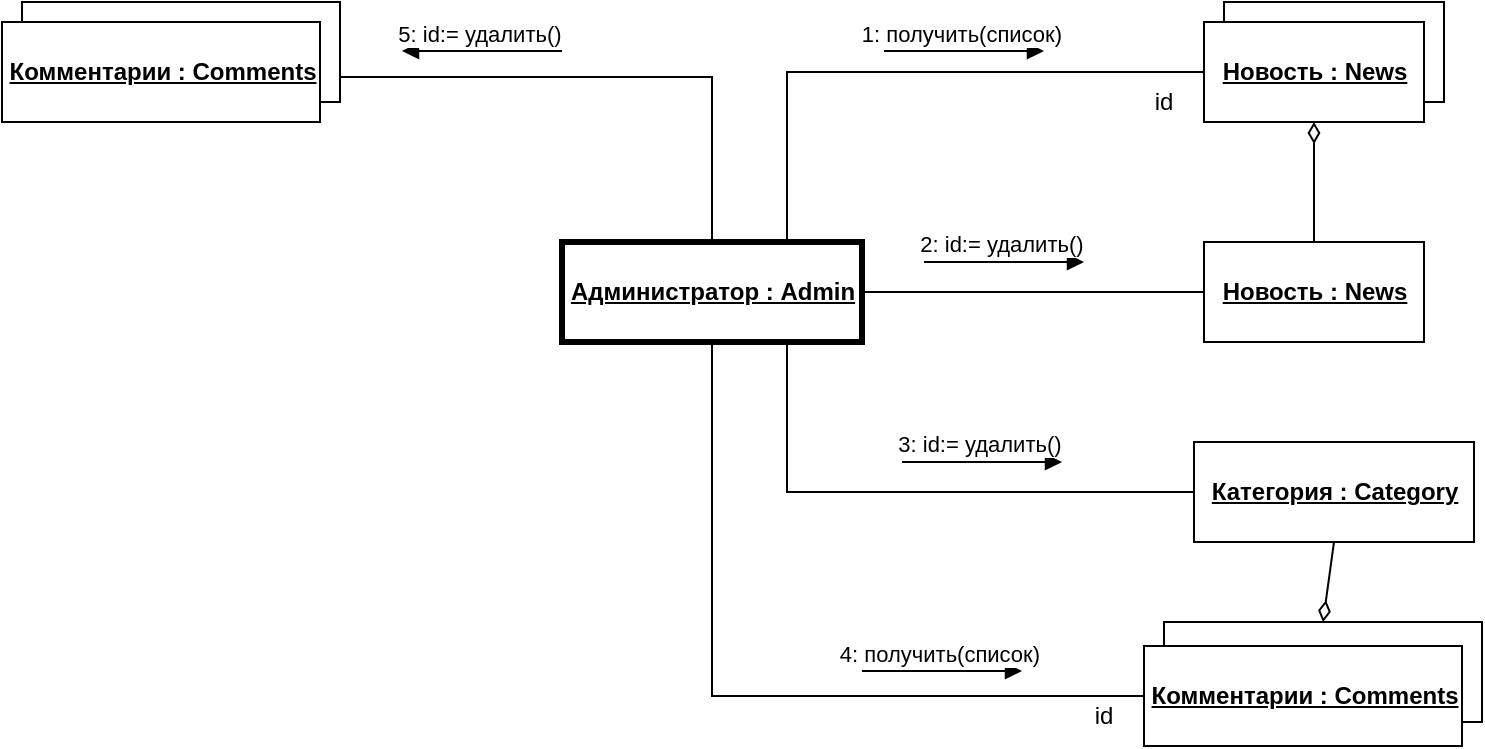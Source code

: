 <mxfile version="15.8.9" type="device" pages="2"><diagram id="baVLAB8rffz9o6bwo0Hq" name="CooperationDiagram"><mxGraphModel dx="1422" dy="1621" grid="1" gridSize="10" guides="1" tooltips="1" connect="1" arrows="1" fold="1" page="1" pageScale="1" pageWidth="1169" pageHeight="827" math="0" shadow="0"><root><mxCell id="0"/><mxCell id="1" parent="0"/><mxCell id="caHb1KrVgC__kP508ZXc-2" value="&lt;u&gt;&lt;b&gt;Администратор : Admin&lt;/b&gt;&lt;/u&gt;" style="html=1;strokeWidth=3;" parent="1" vertex="1"><mxGeometry x="510" y="-640" width="150" height="50" as="geometry"/></mxCell><mxCell id="caHb1KrVgC__kP508ZXc-4" value="&lt;u&gt;&lt;b&gt;Новость : News&lt;/b&gt;&lt;/u&gt;" style="html=1;strokeWidth=1;" parent="1" vertex="1"><mxGeometry x="831" y="-640" width="110" height="50" as="geometry"/></mxCell><mxCell id="caHb1KrVgC__kP508ZXc-5" value="" style="endArrow=none;html=1;endSize=12;startArrow=none;startSize=14;startFill=0;edgeStyle=orthogonalEdgeStyle;align=center;verticalAlign=bottom;endFill=0;rounded=0;exitX=1;exitY=0.5;exitDx=0;exitDy=0;entryX=0;entryY=0.5;entryDx=0;entryDy=0;" parent="1" source="caHb1KrVgC__kP508ZXc-2" target="caHb1KrVgC__kP508ZXc-4" edge="1"><mxGeometry y="3" relative="1" as="geometry"><mxPoint x="661" y="-615.5" as="sourcePoint"/><mxPoint x="821" y="-615.5" as="targetPoint"/></mxGeometry></mxCell><mxCell id="caHb1KrVgC__kP508ZXc-6" value="2: id:= удалить()&amp;nbsp;" style="html=1;verticalAlign=bottom;endArrow=block;rounded=0;" parent="1" edge="1"><mxGeometry width="80" relative="1" as="geometry"><mxPoint x="691" y="-630" as="sourcePoint"/><mxPoint x="771" y="-630" as="targetPoint"/></mxGeometry></mxCell><mxCell id="caHb1KrVgC__kP508ZXc-7" value="Object" style="html=1;strokeWidth=1;" parent="1" vertex="1"><mxGeometry x="841" y="-760" width="110" height="50" as="geometry"/></mxCell><mxCell id="caHb1KrVgC__kP508ZXc-8" value="&lt;b&gt;&lt;u&gt;Новость : News&lt;/u&gt;&lt;/b&gt;" style="html=1;strokeWidth=1;" parent="1" vertex="1"><mxGeometry x="831" y="-750" width="110" height="50" as="geometry"/></mxCell><mxCell id="caHb1KrVgC__kP508ZXc-9" value="" style="endArrow=none;html=1;endSize=12;startArrow=none;startSize=14;startFill=0;edgeStyle=orthogonalEdgeStyle;align=center;verticalAlign=bottom;endFill=0;rounded=0;exitX=0.75;exitY=0;exitDx=0;exitDy=0;entryX=0;entryY=0.5;entryDx=0;entryDy=0;" parent="1" source="caHb1KrVgC__kP508ZXc-2" target="caHb1KrVgC__kP508ZXc-8" edge="1"><mxGeometry y="3" relative="1" as="geometry"><mxPoint x="571" y="-725.5" as="sourcePoint"/><mxPoint x="762" y="-725.5" as="targetPoint"/></mxGeometry></mxCell><mxCell id="caHb1KrVgC__kP508ZXc-16" value="1: получить(список)&amp;nbsp;" style="html=1;verticalAlign=bottom;endArrow=block;rounded=0;" parent="1" edge="1"><mxGeometry width="80" relative="1" as="geometry"><mxPoint x="671" y="-735.5" as="sourcePoint"/><mxPoint x="751" y="-735.5" as="targetPoint"/></mxGeometry></mxCell><mxCell id="caHb1KrVgC__kP508ZXc-17" value="&lt;u&gt;&lt;b&gt;Категория : Category&lt;/b&gt;&lt;/u&gt;" style="html=1;strokeWidth=1;" parent="1" vertex="1"><mxGeometry x="826" y="-540" width="140" height="50" as="geometry"/></mxCell><mxCell id="caHb1KrVgC__kP508ZXc-18" value="" style="endArrow=none;startArrow=diamondThin;endFill=0;startFill=0;html=1;verticalAlign=bottom;labelBackgroundColor=none;strokeWidth=1;startSize=8;endSize=8;rounded=0;exitX=0.5;exitY=1;exitDx=0;exitDy=0;entryX=0.5;entryY=0;entryDx=0;entryDy=0;" parent="1" source="caHb1KrVgC__kP508ZXc-8" target="caHb1KrVgC__kP508ZXc-4" edge="1"><mxGeometry width="160" relative="1" as="geometry"><mxPoint x="1011" y="-700" as="sourcePoint"/><mxPoint x="1171" y="-700" as="targetPoint"/></mxGeometry></mxCell><mxCell id="caHb1KrVgC__kP508ZXc-19" value="" style="html=1;strokeWidth=1;" parent="1" vertex="1"><mxGeometry x="811" y="-450" width="159" height="50" as="geometry"/></mxCell><mxCell id="caHb1KrVgC__kP508ZXc-21" value="&lt;b&gt;&lt;u&gt;Комментарии : Comments&lt;/u&gt;&lt;/b&gt;" style="html=1;strokeWidth=1;" parent="1" vertex="1"><mxGeometry x="801" y="-438" width="159" height="50" as="geometry"/></mxCell><mxCell id="caHb1KrVgC__kP508ZXc-22" value="" style="endArrow=none;html=1;endSize=12;startArrow=none;startSize=14;startFill=0;edgeStyle=orthogonalEdgeStyle;align=center;verticalAlign=bottom;endFill=0;rounded=0;exitX=0.5;exitY=1;exitDx=0;exitDy=0;entryX=0;entryY=0.5;entryDx=0;entryDy=0;" parent="1" source="caHb1KrVgC__kP508ZXc-2" target="caHb1KrVgC__kP508ZXc-21" edge="1"><mxGeometry y="3" relative="1" as="geometry"><mxPoint x="570" y="-460" as="sourcePoint"/><mxPoint x="761" y="-460" as="targetPoint"/></mxGeometry></mxCell><mxCell id="caHb1KrVgC__kP508ZXc-23" value="" style="endArrow=none;html=1;endSize=12;startArrow=none;startSize=14;startFill=0;edgeStyle=orthogonalEdgeStyle;align=center;verticalAlign=bottom;endFill=0;rounded=0;exitX=0.75;exitY=1;exitDx=0;exitDy=0;entryX=0;entryY=0.5;entryDx=0;entryDy=0;" parent="1" source="caHb1KrVgC__kP508ZXc-2" target="caHb1KrVgC__kP508ZXc-17" edge="1"><mxGeometry y="3" relative="1" as="geometry"><mxPoint x="620" y="-520" as="sourcePoint"/><mxPoint x="811" y="-520" as="targetPoint"/></mxGeometry></mxCell><mxCell id="caHb1KrVgC__kP508ZXc-24" value="3: id:= удалить()&amp;nbsp;" style="html=1;verticalAlign=bottom;endArrow=block;rounded=0;" parent="1" edge="1"><mxGeometry width="80" relative="1" as="geometry"><mxPoint x="680" y="-530" as="sourcePoint"/><mxPoint x="760" y="-530" as="targetPoint"/></mxGeometry></mxCell><mxCell id="caHb1KrVgC__kP508ZXc-25" value="" style="endArrow=none;startArrow=diamondThin;endFill=0;startFill=0;html=1;verticalAlign=bottom;labelBackgroundColor=none;strokeWidth=1;startSize=8;endSize=8;rounded=0;exitX=0.5;exitY=0;exitDx=0;exitDy=0;entryX=0.5;entryY=1;entryDx=0;entryDy=0;" parent="1" source="caHb1KrVgC__kP508ZXc-19" target="caHb1KrVgC__kP508ZXc-17" edge="1"><mxGeometry width="160" relative="1" as="geometry"><mxPoint x="1070" y="-510" as="sourcePoint"/><mxPoint x="1070" y="-450" as="targetPoint"/></mxGeometry></mxCell><mxCell id="caHb1KrVgC__kP508ZXc-26" value="id" style="text;html=1;strokeColor=none;fillColor=none;align=center;verticalAlign=middle;whiteSpace=wrap;rounded=0;" parent="1" vertex="1"><mxGeometry x="791" y="-720" width="40" height="20" as="geometry"/></mxCell><mxCell id="caHb1KrVgC__kP508ZXc-30" value="id" style="text;html=1;strokeColor=none;fillColor=none;align=center;verticalAlign=middle;whiteSpace=wrap;rounded=0;" parent="1" vertex="1"><mxGeometry x="761" y="-413" width="40" height="20" as="geometry"/></mxCell><mxCell id="caHb1KrVgC__kP508ZXc-31" value="4: получить(список)&amp;nbsp;" style="html=1;verticalAlign=bottom;endArrow=block;rounded=0;" parent="1" edge="1"><mxGeometry width="80" relative="1" as="geometry"><mxPoint x="660" y="-425.5" as="sourcePoint"/><mxPoint x="740" y="-425.5" as="targetPoint"/></mxGeometry></mxCell><mxCell id="caHb1KrVgC__kP508ZXc-32" value="" style="html=1;strokeWidth=1;" parent="1" vertex="1"><mxGeometry x="240" y="-760" width="159" height="50" as="geometry"/></mxCell><mxCell id="caHb1KrVgC__kP508ZXc-33" value="&lt;b&gt;&lt;u&gt;Комментарии : Comments&lt;/u&gt;&lt;/b&gt;" style="html=1;strokeWidth=1;" parent="1" vertex="1"><mxGeometry x="230" y="-750" width="159" height="50" as="geometry"/></mxCell><mxCell id="caHb1KrVgC__kP508ZXc-34" value="" style="endArrow=none;html=1;endSize=12;startArrow=none;startSize=14;startFill=0;edgeStyle=orthogonalEdgeStyle;align=center;verticalAlign=bottom;endFill=0;rounded=0;entryX=0.5;entryY=0;entryDx=0;entryDy=0;exitX=1;exitY=0.75;exitDx=0;exitDy=0;" parent="1" source="caHb1KrVgC__kP508ZXc-32" target="caHb1KrVgC__kP508ZXc-2" edge="1"><mxGeometry y="3" relative="1" as="geometry"><mxPoint x="400" y="-730" as="sourcePoint"/><mxPoint x="461" y="-515.5" as="targetPoint"/></mxGeometry></mxCell><mxCell id="caHb1KrVgC__kP508ZXc-37" value="5: id:= удалить()&amp;nbsp;" style="html=1;verticalAlign=bottom;endArrow=block;rounded=0;" parent="1" edge="1"><mxGeometry width="80" relative="1" as="geometry"><mxPoint x="510" y="-735.5" as="sourcePoint"/><mxPoint x="430" y="-735.5" as="targetPoint"/><mxPoint as="offset"/></mxGeometry></mxCell></root></mxGraphModel></diagram><diagram id="LPQVR3h2Jr5hnPekgFR8" name="DeploymentDiagram"><mxGraphModel dx="1422" dy="794" grid="1" gridSize="10" guides="1" tooltips="1" connect="1" arrows="1" fold="1" page="1" pageScale="1" pageWidth="1169" pageHeight="827" math="0" shadow="0"><root><mxCell id="rBf0vFK2JWdFZDXkR3l2-0"/><mxCell id="rBf0vFK2JWdFZDXkR3l2-1" parent="rBf0vFK2JWdFZDXkR3l2-0"/><mxCell id="wKSfjcMXf_ahzIrBqs2E-0" value="&lt;span&gt;AuthorRest&lt;/span&gt;" style="shape=umlLifeline;perimeter=lifelinePerimeter;whiteSpace=wrap;html=1;container=1;collapsible=0;recursiveResize=0;outlineConnect=0;" vertex="1" parent="rBf0vFK2JWdFZDXkR3l2-1"><mxGeometry x="280" y="120" width="100" height="340" as="geometry"/></mxCell><mxCell id="wKSfjcMXf_ahzIrBqs2E-1" value="" style="html=1;points=[];perimeter=orthogonalPerimeter;" vertex="1" parent="wKSfjcMXf_ahzIrBqs2E-0"><mxGeometry x="45" y="70" width="10" height="140" as="geometry"/></mxCell><mxCell id="wKSfjcMXf_ahzIrBqs2E-2" value="Создать NewsDTO" style="edgeStyle=orthogonalEdgeStyle;html=1;align=left;spacingLeft=2;endArrow=block;rounded=0;entryX=1;entryY=0;" edge="1" parent="wKSfjcMXf_ahzIrBqs2E-0"><mxGeometry relative="1" as="geometry"><mxPoint x="55" y="120" as="sourcePoint"/><Array as="points"><mxPoint x="85" y="120"/></Array><mxPoint x="60" y="140" as="targetPoint"/></mxGeometry></mxCell><mxCell id="wKSfjcMXf_ahzIrBqs2E-3" value="JSonProvider" style="shape=umlLifeline;perimeter=lifelinePerimeter;whiteSpace=wrap;html=1;container=1;collapsible=0;recursiveResize=0;outlineConnect=0;" vertex="1" parent="rBf0vFK2JWdFZDXkR3l2-1"><mxGeometry x="840" y="120" width="100" height="600" as="geometry"/></mxCell><mxCell id="wKSfjcMXf_ahzIrBqs2E-4" value="" style="html=1;points=[];perimeter=orthogonalPerimeter;" vertex="1" parent="wKSfjcMXf_ahzIrBqs2E-3"><mxGeometry x="45" y="390" width="10" height="160" as="geometry"/></mxCell><mxCell id="wKSfjcMXf_ahzIrBqs2E-5" value="Конвертировать NewsDO в Json" style="edgeStyle=orthogonalEdgeStyle;html=1;align=left;spacingLeft=2;endArrow=block;rounded=0;entryX=1;entryY=0;" edge="1" parent="wKSfjcMXf_ahzIrBqs2E-3"><mxGeometry relative="1" as="geometry"><mxPoint x="55" y="440" as="sourcePoint"/><Array as="points"><mxPoint x="85" y="440"/></Array><mxPoint x="60" y="460" as="targetPoint"/></mxGeometry></mxCell><mxCell id="wKSfjcMXf_ahzIrBqs2E-6" value="Записать новость в Json файл" style="edgeStyle=orthogonalEdgeStyle;html=1;align=left;spacingLeft=2;endArrow=block;rounded=0;entryX=1;entryY=0;" edge="1" parent="wKSfjcMXf_ahzIrBqs2E-3"><mxGeometry relative="1" as="geometry"><mxPoint x="55" y="500" as="sourcePoint"/><Array as="points"><mxPoint x="85" y="500"/></Array><mxPoint x="60" y="520" as="targetPoint"/></mxGeometry></mxCell><mxCell id="wKSfjcMXf_ahzIrBqs2E-7" value="" style="shape=umlLifeline;participant=umlActor;perimeter=lifelinePerimeter;whiteSpace=wrap;html=1;container=1;collapsible=0;recursiveResize=0;verticalAlign=top;spacingTop=36;outlineConnect=0;" vertex="1" parent="rBf0vFK2JWdFZDXkR3l2-1"><mxGeometry x="190" y="120" width="20" height="300" as="geometry"/></mxCell><mxCell id="wKSfjcMXf_ahzIrBqs2E-8" value="" style="html=1;points=[];perimeter=orthogonalPerimeter;" vertex="1" parent="wKSfjcMXf_ahzIrBqs2E-7"><mxGeometry x="5" y="70" width="10" height="100" as="geometry"/></mxCell><mxCell id="wKSfjcMXf_ahzIrBqs2E-9" value="Создать новость" style="edgeStyle=orthogonalEdgeStyle;html=1;align=left;spacingLeft=2;endArrow=block;rounded=0;entryX=1;entryY=0;" edge="1" parent="wKSfjcMXf_ahzIrBqs2E-7" target="wKSfjcMXf_ahzIrBqs2E-8"><mxGeometry relative="1" as="geometry"><mxPoint x="10" y="50" as="sourcePoint"/><Array as="points"><mxPoint x="40" y="50"/></Array></mxGeometry></mxCell><mxCell id="wKSfjcMXf_ahzIrBqs2E-10" value="Добавить новость" style="html=1;verticalAlign=bottom;endArrow=block;rounded=0;exitX=0.5;exitY=0.3;exitDx=0;exitDy=0;exitPerimeter=0;" edge="1" parent="rBf0vFK2JWdFZDXkR3l2-1" source="wKSfjcMXf_ahzIrBqs2E-8" target="wKSfjcMXf_ahzIrBqs2E-0"><mxGeometry width="80" relative="1" as="geometry"><mxPoint x="230" y="280" as="sourcePoint"/><mxPoint x="350" y="230" as="targetPoint"/></mxGeometry></mxCell><mxCell id="wKSfjcMXf_ahzIrBqs2E-11" value="Facade" style="shape=umlLifeline;perimeter=lifelinePerimeter;whiteSpace=wrap;html=1;container=1;collapsible=0;recursiveResize=0;outlineConnect=0;" vertex="1" parent="rBf0vFK2JWdFZDXkR3l2-1"><mxGeometry x="430" y="120" width="100" height="300" as="geometry"/></mxCell><mxCell id="wKSfjcMXf_ahzIrBqs2E-12" value="" style="html=1;points=[];perimeter=orthogonalPerimeter;" vertex="1" parent="wKSfjcMXf_ahzIrBqs2E-11"><mxGeometry x="45" y="170" width="10" height="90" as="geometry"/></mxCell><mxCell id="wKSfjcMXf_ahzIrBqs2E-13" value="NewsController" style="shape=umlLifeline;perimeter=lifelinePerimeter;whiteSpace=wrap;html=1;container=1;collapsible=0;recursiveResize=0;outlineConnect=0;" vertex="1" parent="rBf0vFK2JWdFZDXkR3l2-1"><mxGeometry x="565" y="120" width="100" height="490" as="geometry"/></mxCell><mxCell id="wKSfjcMXf_ahzIrBqs2E-14" value="" style="html=1;points=[];perimeter=orthogonalPerimeter;" vertex="1" parent="wKSfjcMXf_ahzIrBqs2E-13"><mxGeometry x="45" y="212.5" width="10" height="207.5" as="geometry"/></mxCell><mxCell id="wKSfjcMXf_ahzIrBqs2E-15" value="Добавить NewsDO" style="html=1;verticalAlign=bottom;endArrow=block;rounded=0;" edge="1" parent="wKSfjcMXf_ahzIrBqs2E-13" target="wKSfjcMXf_ahzIrBqs2E-3"><mxGeometry width="80" relative="1" as="geometry"><mxPoint x="55" y="410" as="sourcePoint"/><mxPoint x="135" y="410" as="targetPoint"/></mxGeometry></mxCell><mxCell id="wKSfjcMXf_ahzIrBqs2E-16" value="Converter" style="shape=umlLifeline;perimeter=lifelinePerimeter;whiteSpace=wrap;html=1;container=1;collapsible=0;recursiveResize=0;outlineConnect=0;" vertex="1" parent="rBf0vFK2JWdFZDXkR3l2-1"><mxGeometry x="720" y="332.5" width="100" height="300" as="geometry"/></mxCell><mxCell id="wKSfjcMXf_ahzIrBqs2E-17" value="" style="html=1;points=[];perimeter=orthogonalPerimeter;" vertex="1" parent="wKSfjcMXf_ahzIrBqs2E-16"><mxGeometry x="45" y="41.5" width="10" height="120" as="geometry"/></mxCell><mxCell id="wKSfjcMXf_ahzIrBqs2E-18" value="Создать DO" style="edgeStyle=orthogonalEdgeStyle;html=1;align=left;spacingLeft=2;endArrow=block;rounded=0;entryX=1;entryY=0;" edge="1" parent="wKSfjcMXf_ahzIrBqs2E-16"><mxGeometry relative="1" as="geometry"><mxPoint x="55" y="77.5" as="sourcePoint"/><Array as="points"><mxPoint x="100" y="77.5"/><mxPoint x="100" y="97.5"/></Array><mxPoint x="60" y="97.5" as="targetPoint"/></mxGeometry></mxCell><mxCell id="wKSfjcMXf_ahzIrBqs2E-19" value="Конвертировать DTO в DO&amp;nbsp;" style="html=1;verticalAlign=bottom;endArrow=block;rounded=0;startArrow=none;exitX=0.8;exitY=0.268;exitDx=0;exitDy=0;exitPerimeter=0;" edge="1" parent="rBf0vFK2JWdFZDXkR3l2-1" source="wKSfjcMXf_ahzIrBqs2E-14" target="wKSfjcMXf_ahzIrBqs2E-16"><mxGeometry width="80" relative="1" as="geometry"><mxPoint x="710" y="310" as="sourcePoint"/><mxPoint x="790" y="310" as="targetPoint"/></mxGeometry></mxCell><mxCell id="wKSfjcMXf_ahzIrBqs2E-20" value="Вернуть NewsDO" style="html=1;verticalAlign=bottom;endArrow=open;dashed=1;endSize=8;rounded=0;" edge="1" parent="rBf0vFK2JWdFZDXkR3l2-1" source="wKSfjcMXf_ahzIrBqs2E-16" target="wKSfjcMXf_ahzIrBqs2E-13"><mxGeometry relative="1" as="geometry"><mxPoint x="700" y="380" as="sourcePoint"/><mxPoint x="620" y="380" as="targetPoint"/><Array as="points"><mxPoint x="640" y="460"/></Array></mxGeometry></mxCell><mxCell id="wKSfjcMXf_ahzIrBqs2E-21" value="Добавить NewsDTO" style="html=1;verticalAlign=bottom;endArrow=block;rounded=0;exitX=0.9;exitY=0.82;exitDx=0;exitDy=0;exitPerimeter=0;" edge="1" parent="rBf0vFK2JWdFZDXkR3l2-1" source="wKSfjcMXf_ahzIrBqs2E-1" target="wKSfjcMXf_ahzIrBqs2E-11"><mxGeometry width="80" relative="1" as="geometry"><mxPoint x="335" y="250" as="sourcePoint"/><mxPoint x="415" y="250" as="targetPoint"/></mxGeometry></mxCell><mxCell id="wKSfjcMXf_ahzIrBqs2E-22" value="Добавить NewsDTO" style="html=1;verticalAlign=bottom;endArrow=block;rounded=0;exitX=0.8;exitY=0.478;exitDx=0;exitDy=0;exitPerimeter=0;" edge="1" parent="rBf0vFK2JWdFZDXkR3l2-1" source="wKSfjcMXf_ahzIrBqs2E-12" target="wKSfjcMXf_ahzIrBqs2E-13"><mxGeometry width="80" relative="1" as="geometry"><mxPoint x="540.5" y="269.5" as="sourcePoint"/><mxPoint x="665" y="269.5" as="targetPoint"/></mxGeometry></mxCell></root></mxGraphModel></diagram></mxfile>